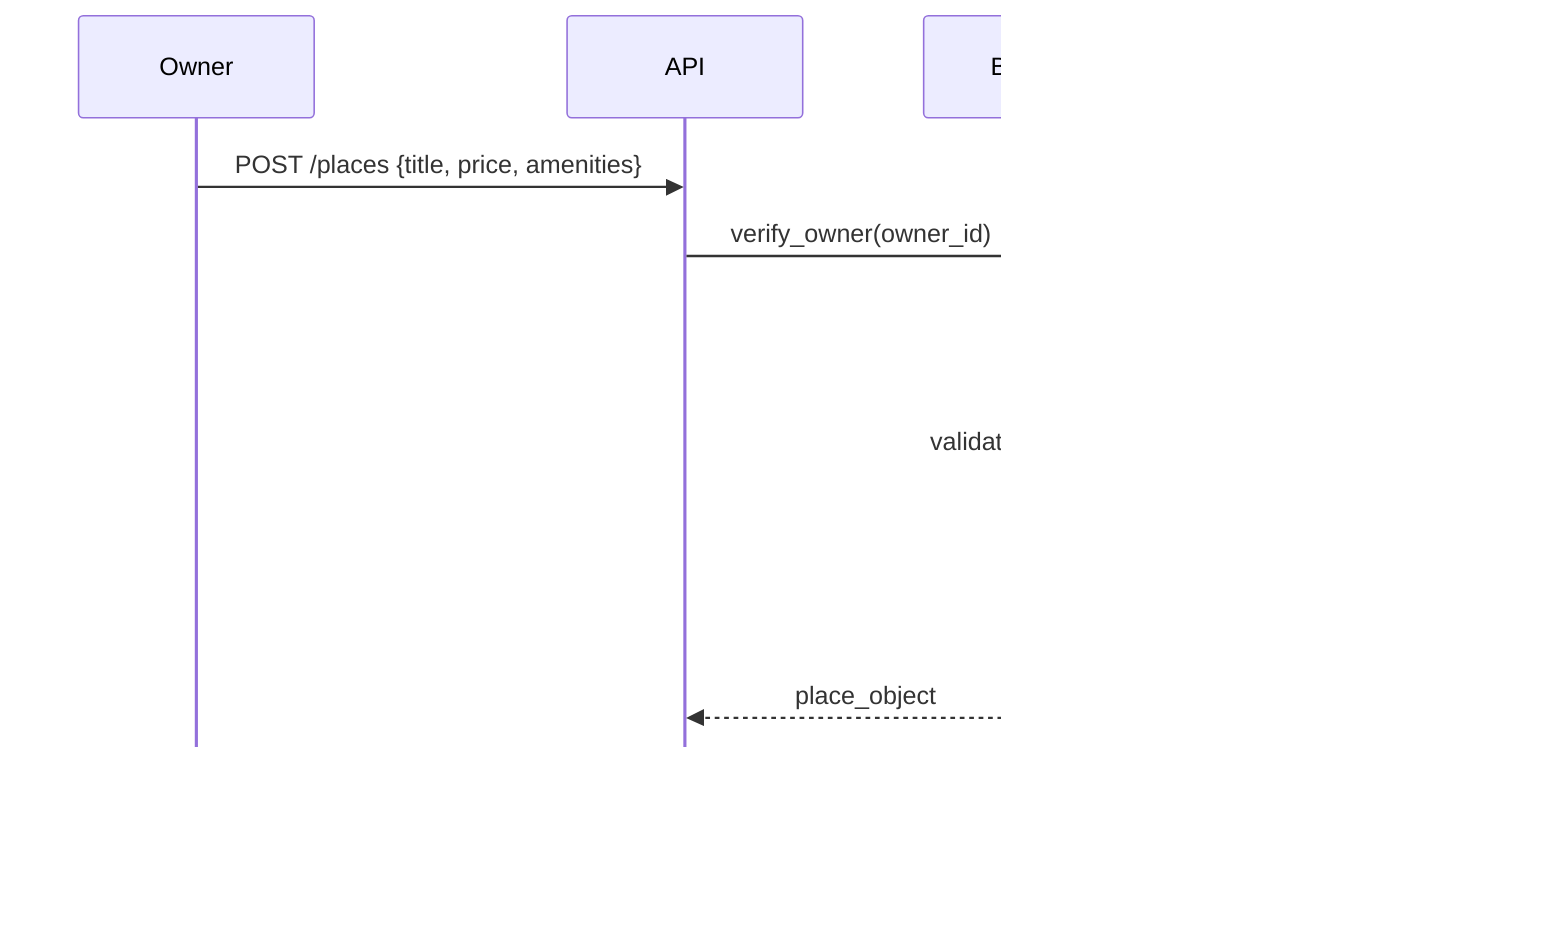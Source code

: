 sequenceDiagram
    participant Owner
    participant API
    participant Business
    participant DB

    Owner->>API: POST /places {title, price, amenities}
    API->>Business: verify_owner(owner_id)
    Business->>DB: get_user(owner_id)
    DB-->>Business: owner_data
    Business->>Business: validate_price(price)
    Business->>DB: save_place()
    DB-->>Business: place_id
    Business-->>API: place_object
    API-->>Owner: 201 Created + place_json
